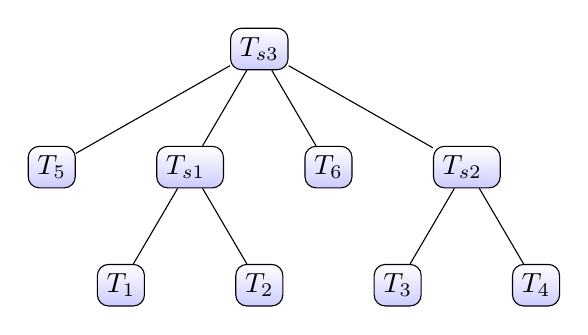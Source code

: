 \begin{tikzpicture}[sibling distance=5em,
  every node/.style = {shape=rectangle, rounded corners,
    draw, align=center,
    top color=white, bottom color=blue!20}]
  \node {$T_{s3}$}
    child { node {$T_5$} }
    child { node {$T_{s1}$ }
      child { node {$T_1$} }
      child { node {$T_2$} } }
    child { node {$T_6$} }
    child { node {$T_{s2}$ }
      child { node {$T_3$} }
      child { node {$T_4$} } };
\end{tikzpicture}
